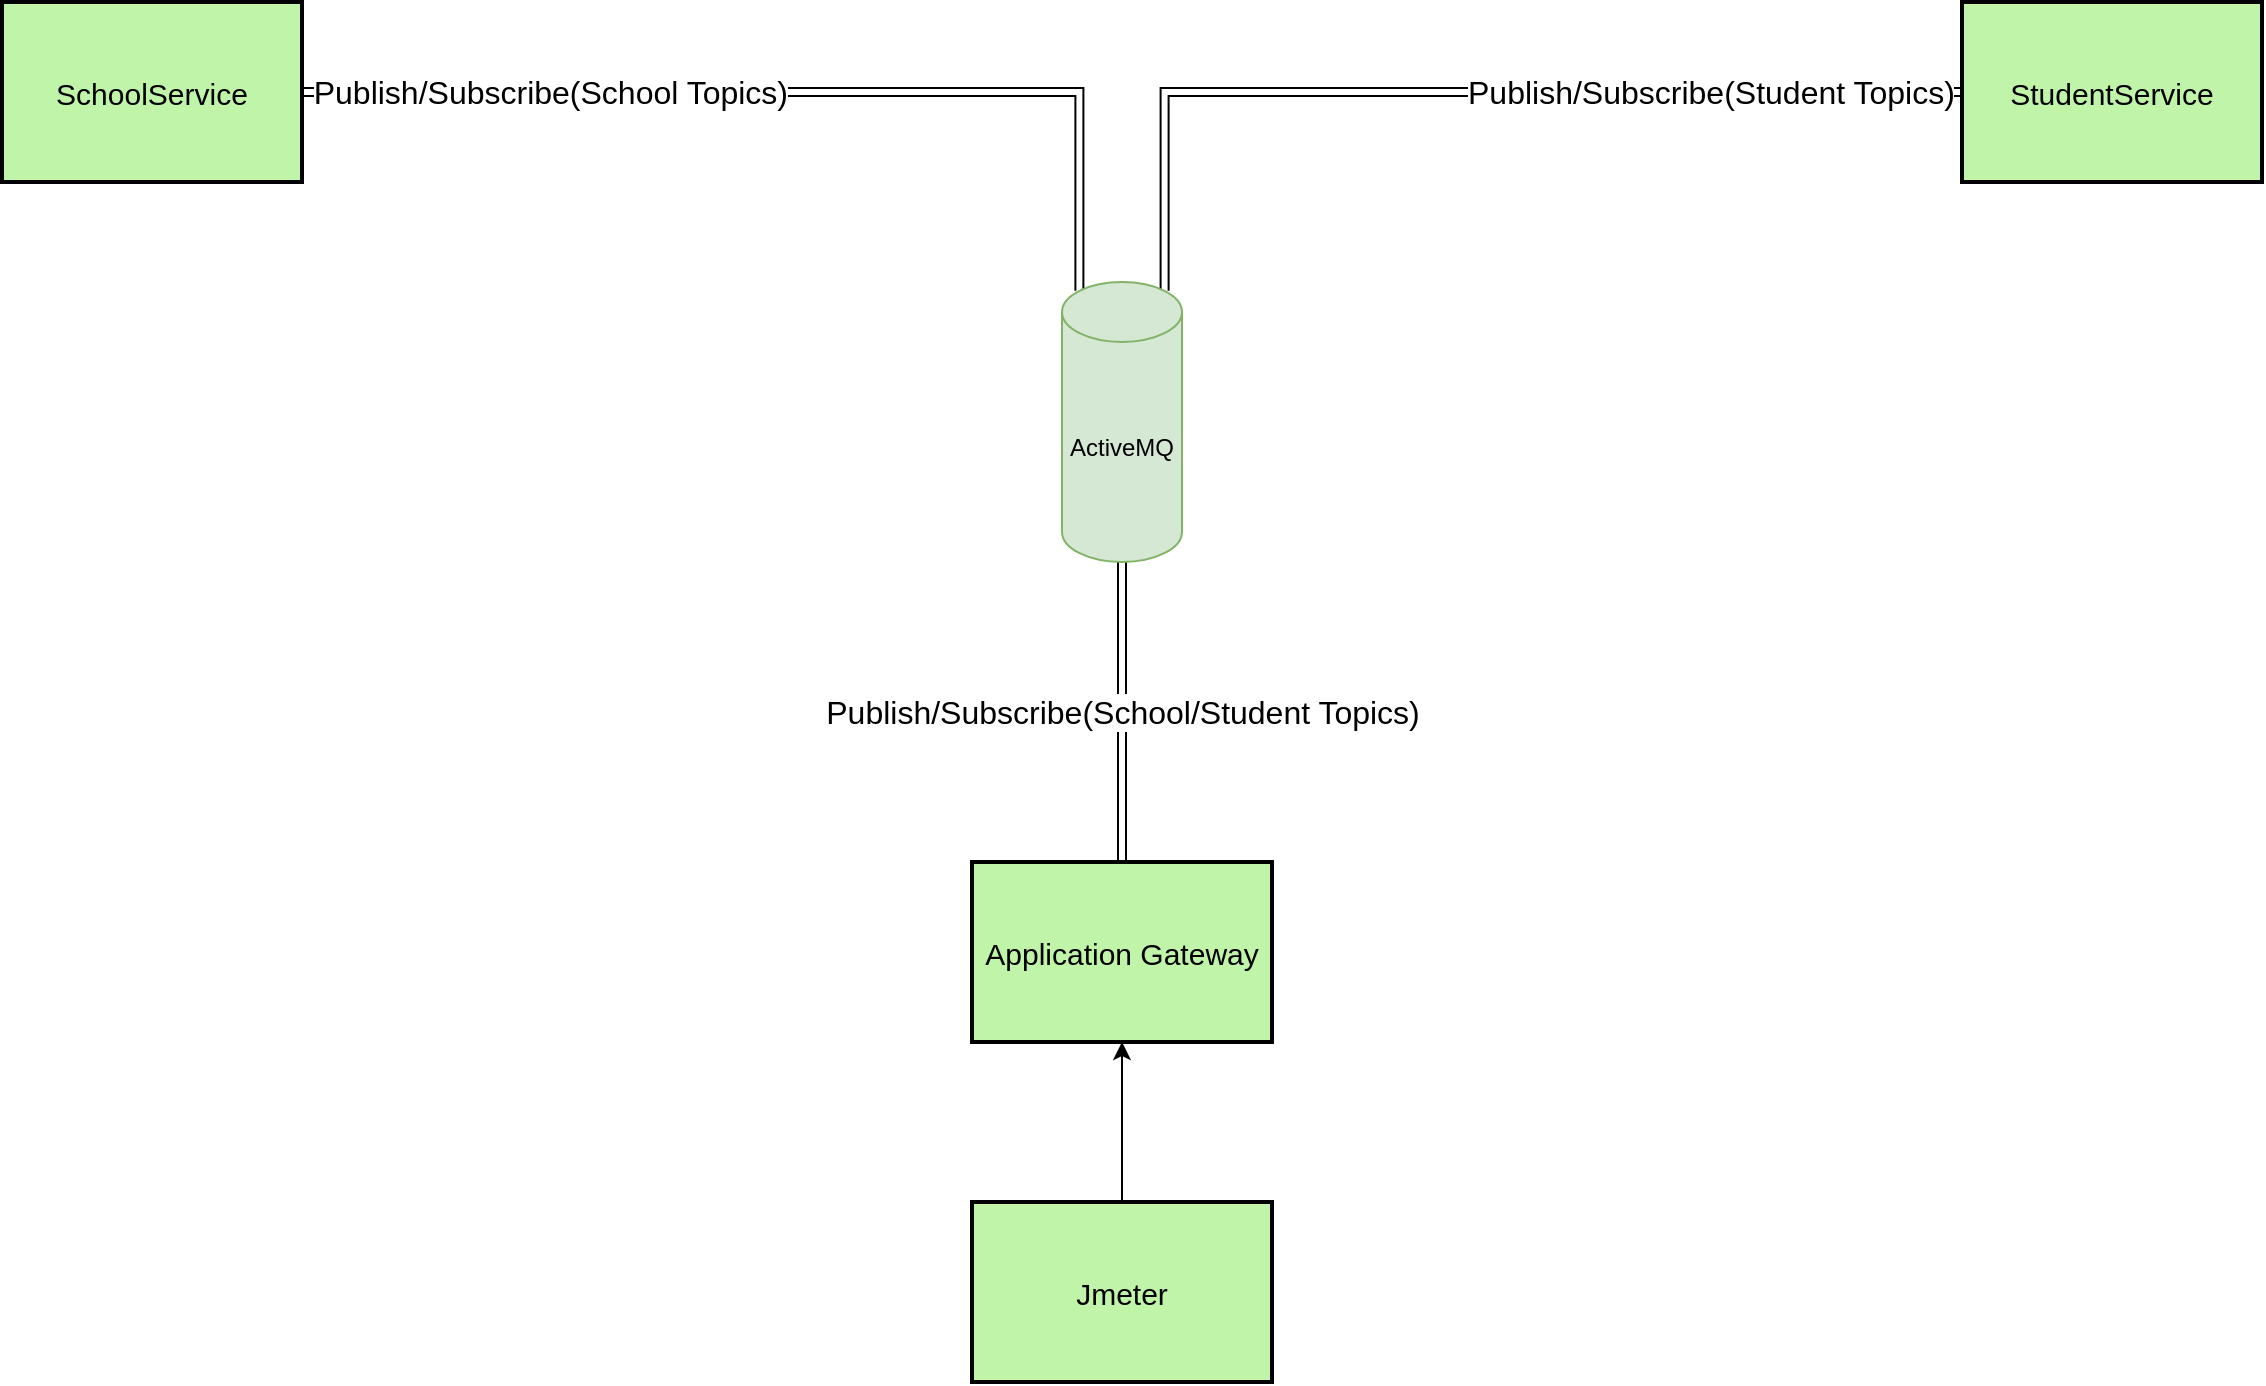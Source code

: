 <mxfile version="21.1.5" type="github">
  <diagram name="第 1 页" id="tZCEg8XGOGG1ttevQQDx">
    <mxGraphModel dx="1993" dy="1196" grid="1" gridSize="10" guides="1" tooltips="1" connect="1" arrows="1" fold="1" page="1" pageScale="1" pageWidth="4681" pageHeight="3300" math="0" shadow="0">
      <root>
        <mxCell id="0" />
        <mxCell id="1" parent="0" />
        <mxCell id="iRDfhrIxAlgStqD0Ntbi-2" style="edgeStyle=orthogonalEdgeStyle;rounded=0;orthogonalLoop=1;jettySize=auto;html=1;fontSize=15;entryX=0.5;entryY=1;entryDx=0;entryDy=0;" parent="1" source="iRDfhrIxAlgStqD0Ntbi-3" target="iRDfhrIxAlgStqD0Ntbi-15" edge="1">
          <mxGeometry relative="1" as="geometry" />
        </mxCell>
        <mxCell id="iRDfhrIxAlgStqD0Ntbi-3" value="Jmeter" style="strokeWidth=2;dashed=0;align=center;fontSize=15;shape=rect;fillColor=#c0f5a9;verticalLabelPosition=middle;verticalAlign=middle;labelPosition=center;" parent="1" vertex="1">
          <mxGeometry x="765" y="1210" width="150" height="90" as="geometry" />
        </mxCell>
        <mxCell id="iRDfhrIxAlgStqD0Ntbi-21" value="Publish/Subscribe(Student Topics)" style="edgeStyle=orthogonalEdgeStyle;rounded=0;orthogonalLoop=1;jettySize=auto;html=1;entryX=0.855;entryY=0;entryDx=0;entryDy=4.35;entryPerimeter=0;shape=link;fontSize=16;align=left;" parent="1" source="iRDfhrIxAlgStqD0Ntbi-6" target="iRDfhrIxAlgStqD0Ntbi-16" edge="1">
          <mxGeometry relative="1" as="geometry" />
        </mxCell>
        <mxCell id="iRDfhrIxAlgStqD0Ntbi-6" value="StudentService" style="strokeWidth=2;dashed=0;align=center;fontSize=15;shape=rect;fillColor=#c0f5a9;verticalLabelPosition=middle;verticalAlign=middle;labelPosition=center;" parent="1" vertex="1">
          <mxGeometry x="1260" y="610" width="150" height="90" as="geometry" />
        </mxCell>
        <mxCell id="iRDfhrIxAlgStqD0Ntbi-18" value="Publish/Subscribe(School Topics)" style="edgeStyle=orthogonalEdgeStyle;rounded=0;orthogonalLoop=1;jettySize=auto;html=1;entryX=0.145;entryY=0;entryDx=0;entryDy=4.35;entryPerimeter=0;shape=link;fontSize=16;align=right;" parent="1" source="iRDfhrIxAlgStqD0Ntbi-8" target="iRDfhrIxAlgStqD0Ntbi-16" edge="1">
          <mxGeometry relative="1" as="geometry" />
        </mxCell>
        <mxCell id="iRDfhrIxAlgStqD0Ntbi-8" value="SchoolService" style="strokeWidth=2;dashed=0;align=center;fontSize=15;shape=rect;fillColor=#c0f5a9;verticalLabelPosition=middle;verticalAlign=middle;labelPosition=center;" parent="1" vertex="1">
          <mxGeometry x="280" y="610" width="150" height="90" as="geometry" />
        </mxCell>
        <mxCell id="iRDfhrIxAlgStqD0Ntbi-17" value="&lt;font style=&quot;font-size: 16px;&quot;&gt;Publish/Subscribe(School/Student Topics)&lt;/font&gt;" style="edgeStyle=orthogonalEdgeStyle;rounded=0;orthogonalLoop=1;jettySize=auto;html=1;strokeColor=default;shape=link;" parent="1" source="iRDfhrIxAlgStqD0Ntbi-15" target="iRDfhrIxAlgStqD0Ntbi-16" edge="1">
          <mxGeometry relative="1" as="geometry" />
        </mxCell>
        <mxCell id="iRDfhrIxAlgStqD0Ntbi-15" value="Application Gateway" style="strokeWidth=2;dashed=0;align=center;fontSize=15;shape=rect;fillColor=#c0f5a9;verticalLabelPosition=middle;verticalAlign=middle;labelPosition=center;" parent="1" vertex="1">
          <mxGeometry x="765" y="1040" width="150" height="90" as="geometry" />
        </mxCell>
        <mxCell id="iRDfhrIxAlgStqD0Ntbi-16" value="ActiveMQ" style="shape=cylinder3;whiteSpace=wrap;html=1;boundedLbl=1;backgroundOutline=1;size=15;fillColor=#d5e8d4;strokeColor=#82b366;" parent="1" vertex="1">
          <mxGeometry x="810" y="750" width="60" height="140" as="geometry" />
        </mxCell>
      </root>
    </mxGraphModel>
  </diagram>
</mxfile>
